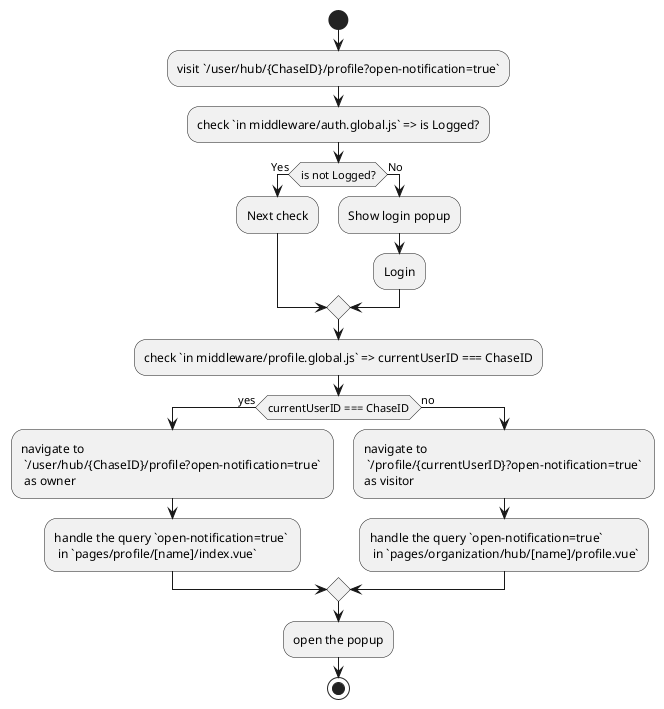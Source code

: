@startuml
start
:visit `/user/hub/{ChaseID}/profile?open-notification=true`;
:check `in middleware/auth.global.js` => is Logged?;
if (is not Logged?) then (Yes)
  :Next check;
else (No)
  :Show login popup;
  :Login;
endif

:check `in middleware/profile.global.js` => currentUserID === ChaseID;
if (currentUserID === ChaseID) then (yes)
  :navigate to \n `/user/hub/{ChaseID}/profile?open-notification=true` \n as owner;
  :handle the query `open-notification=true` \n in `pages/profile/[name]/index.vue`;

else (no)
  :navigate to \n `/profile/{currentUserID}?open-notification=true` \nas visitor;
  :handle the query `open-notification=true` \n in `pages/organization/hub/[name]/profile.vue`;
endif

:open the popup;
stop

@enduml